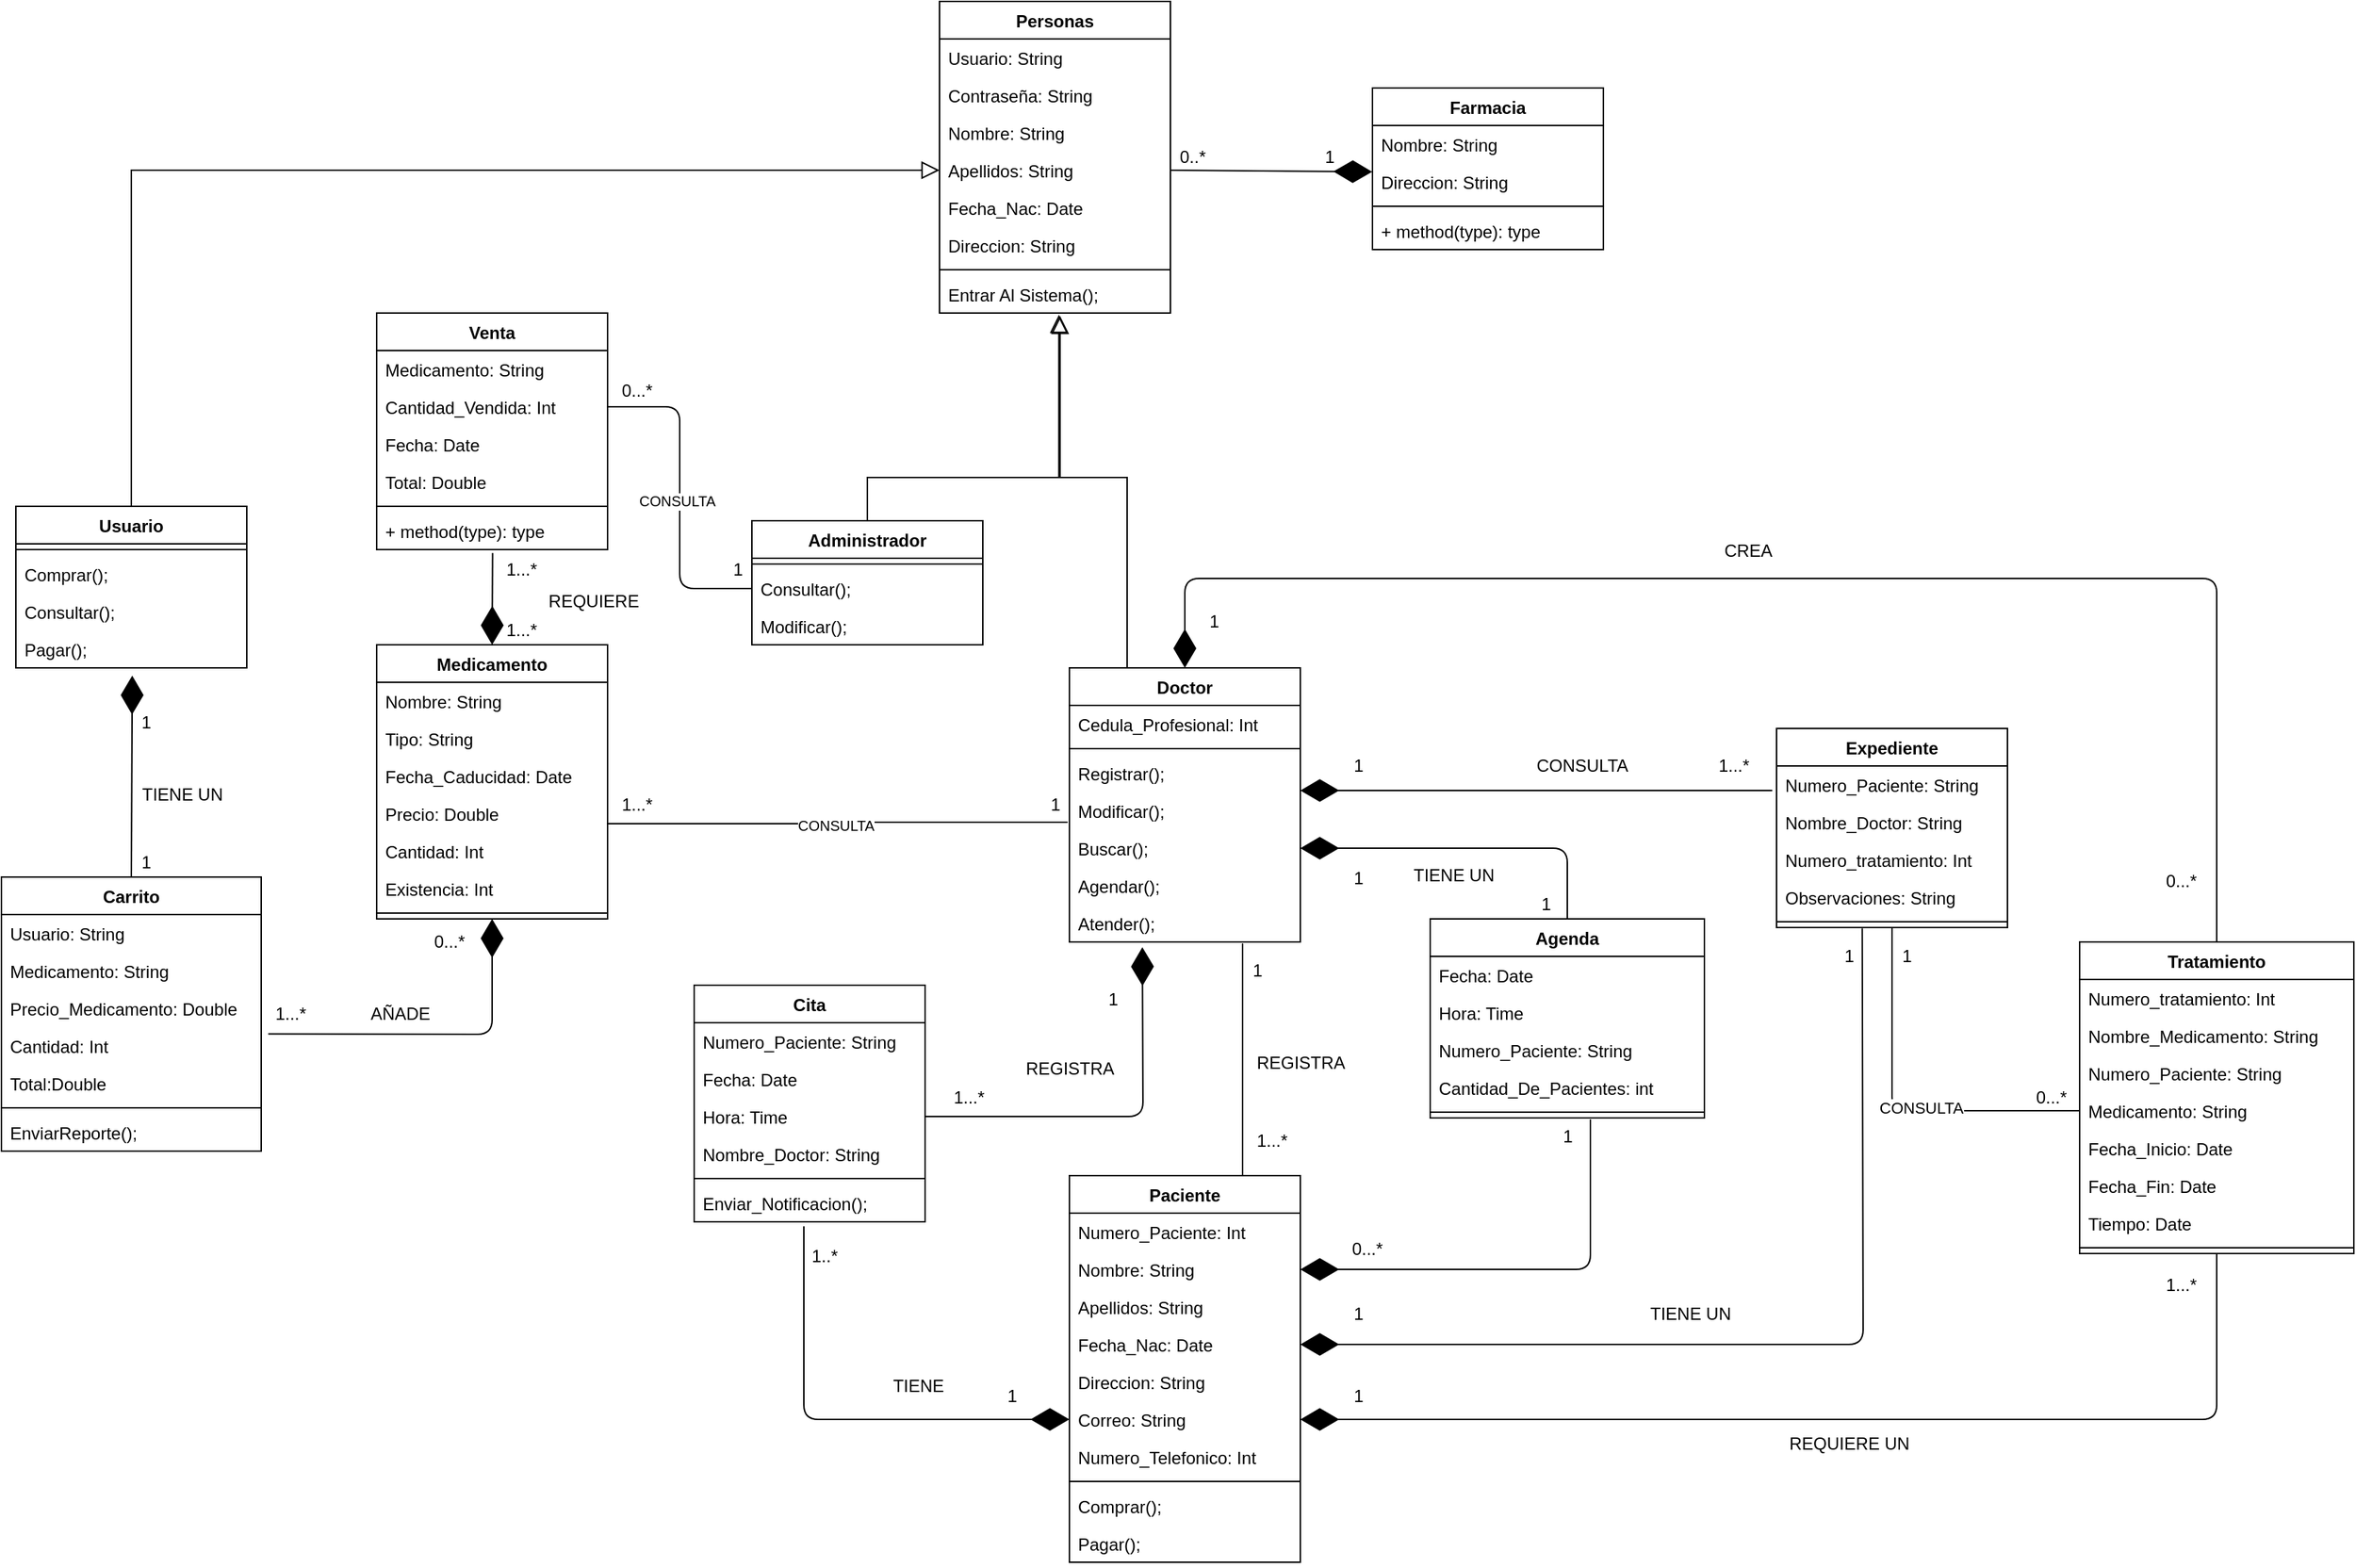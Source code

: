 <mxfile version="13.2.1" type="device"><diagram id="qNTlwPiRtEban9C1PavP" name="Page-1"><mxGraphModel dx="1891" dy="630" grid="1" gridSize="10" guides="1" tooltips="1" connect="1" arrows="1" fold="1" page="1" pageScale="1" pageWidth="1169" pageHeight="827" math="0" shadow="0"><root><mxCell id="0"/><mxCell id="1" parent="0"/><mxCell id="iNtiDS5fWx9LVrbFF_ZJ-12" value="" style="endArrow=block;endSize=10;endFill=0;shadow=0;strokeWidth=1;rounded=0;edgeStyle=elbowEdgeStyle;elbow=vertical;entryX=0.517;entryY=1.047;entryDx=0;entryDy=0;entryPerimeter=0;exitX=0.5;exitY=0;exitDx=0;exitDy=0;" edge="1" parent="1" source="iNtiDS5fWx9LVrbFF_ZJ-22" target="iNtiDS5fWx9LVrbFF_ZJ-4"><mxGeometry width="160" relative="1" as="geometry"><mxPoint x="130" y="410" as="sourcePoint"/><mxPoint x="260" y="308" as="targetPoint"/><Array as="points"><mxPoint x="200" y="360"/></Array></mxGeometry></mxCell><mxCell id="iNtiDS5fWx9LVrbFF_ZJ-1" value="Personas" style="swimlane;fontStyle=1;align=center;verticalAlign=top;childLayout=stackLayout;horizontal=1;startSize=26;horizontalStack=0;resizeParent=1;resizeParentMax=0;resizeLast=0;collapsible=1;marginBottom=0;" vertex="1" parent="1"><mxGeometry x="180" y="30" width="160" height="216" as="geometry"/></mxCell><mxCell id="iNtiDS5fWx9LVrbFF_ZJ-9" value="Usuario: String" style="text;strokeColor=none;fillColor=none;align=left;verticalAlign=top;spacingLeft=4;spacingRight=4;overflow=hidden;rotatable=0;points=[[0,0.5],[1,0.5]];portConstraint=eastwest;" vertex="1" parent="iNtiDS5fWx9LVrbFF_ZJ-1"><mxGeometry y="26" width="160" height="26" as="geometry"/></mxCell><mxCell id="iNtiDS5fWx9LVrbFF_ZJ-10" value="Contraseña: String" style="text;strokeColor=none;fillColor=none;align=left;verticalAlign=top;spacingLeft=4;spacingRight=4;overflow=hidden;rotatable=0;points=[[0,0.5],[1,0.5]];portConstraint=eastwest;" vertex="1" parent="iNtiDS5fWx9LVrbFF_ZJ-1"><mxGeometry y="52" width="160" height="26" as="geometry"/></mxCell><mxCell id="iNtiDS5fWx9LVrbFF_ZJ-2" value="Nombre: String&#10;" style="text;strokeColor=none;fillColor=none;align=left;verticalAlign=top;spacingLeft=4;spacingRight=4;overflow=hidden;rotatable=0;points=[[0,0.5],[1,0.5]];portConstraint=eastwest;" vertex="1" parent="iNtiDS5fWx9LVrbFF_ZJ-1"><mxGeometry y="78" width="160" height="26" as="geometry"/></mxCell><mxCell id="iNtiDS5fWx9LVrbFF_ZJ-6" value="Apellidos: String" style="text;strokeColor=none;fillColor=none;align=left;verticalAlign=top;spacingLeft=4;spacingRight=4;overflow=hidden;rotatable=0;points=[[0,0.5],[1,0.5]];portConstraint=eastwest;" vertex="1" parent="iNtiDS5fWx9LVrbFF_ZJ-1"><mxGeometry y="104" width="160" height="26" as="geometry"/></mxCell><mxCell id="iNtiDS5fWx9LVrbFF_ZJ-8" value="Fecha_Nac: Date" style="text;strokeColor=none;fillColor=none;align=left;verticalAlign=top;spacingLeft=4;spacingRight=4;overflow=hidden;rotatable=0;points=[[0,0.5],[1,0.5]];portConstraint=eastwest;" vertex="1" parent="iNtiDS5fWx9LVrbFF_ZJ-1"><mxGeometry y="130" width="160" height="26" as="geometry"/></mxCell><mxCell id="iNtiDS5fWx9LVrbFF_ZJ-82" value="Direccion: String" style="text;strokeColor=none;fillColor=none;align=left;verticalAlign=top;spacingLeft=4;spacingRight=4;overflow=hidden;rotatable=0;points=[[0,0.5],[1,0.5]];portConstraint=eastwest;" vertex="1" parent="iNtiDS5fWx9LVrbFF_ZJ-1"><mxGeometry y="156" width="160" height="26" as="geometry"/></mxCell><mxCell id="iNtiDS5fWx9LVrbFF_ZJ-3" value="" style="line;strokeWidth=1;fillColor=none;align=left;verticalAlign=middle;spacingTop=-1;spacingLeft=3;spacingRight=3;rotatable=0;labelPosition=right;points=[];portConstraint=eastwest;" vertex="1" parent="iNtiDS5fWx9LVrbFF_ZJ-1"><mxGeometry y="182" width="160" height="8" as="geometry"/></mxCell><mxCell id="iNtiDS5fWx9LVrbFF_ZJ-4" value="Entrar Al Sistema();" style="text;strokeColor=none;fillColor=none;align=left;verticalAlign=top;spacingLeft=4;spacingRight=4;overflow=hidden;rotatable=0;points=[[0,0.5],[1,0.5]];portConstraint=eastwest;" vertex="1" parent="iNtiDS5fWx9LVrbFF_ZJ-1"><mxGeometry y="190" width="160" height="26" as="geometry"/></mxCell><mxCell id="iNtiDS5fWx9LVrbFF_ZJ-31" value="" style="endArrow=block;endSize=10;endFill=0;shadow=0;strokeWidth=1;rounded=0;edgeStyle=elbowEdgeStyle;elbow=vertical;entryX=0.522;entryY=1.077;entryDx=0;entryDy=0;entryPerimeter=0;exitX=0.25;exitY=0;exitDx=0;exitDy=0;" edge="1" parent="1" source="iNtiDS5fWx9LVrbFF_ZJ-13" target="iNtiDS5fWx9LVrbFF_ZJ-4"><mxGeometry width="160" relative="1" as="geometry"><mxPoint x="350" y="450" as="sourcePoint"/><mxPoint x="281.44" y="322.004" as="targetPoint"/><Array as="points"><mxPoint x="310" y="360"/><mxPoint x="220" y="380"/></Array></mxGeometry></mxCell><mxCell id="iNtiDS5fWx9LVrbFF_ZJ-22" value="Administrador" style="swimlane;fontStyle=1;align=center;verticalAlign=top;childLayout=stackLayout;horizontal=1;startSize=26;horizontalStack=0;resizeParent=1;resizeParentMax=0;resizeLast=0;collapsible=1;marginBottom=0;" vertex="1" parent="1"><mxGeometry x="50" y="390" width="160" height="86" as="geometry"/></mxCell><mxCell id="iNtiDS5fWx9LVrbFF_ZJ-24" value="" style="line;strokeWidth=1;fillColor=none;align=left;verticalAlign=middle;spacingTop=-1;spacingLeft=3;spacingRight=3;rotatable=0;labelPosition=right;points=[];portConstraint=eastwest;" vertex="1" parent="iNtiDS5fWx9LVrbFF_ZJ-22"><mxGeometry y="26" width="160" height="8" as="geometry"/></mxCell><mxCell id="iNtiDS5fWx9LVrbFF_ZJ-25" value="Consultar();" style="text;strokeColor=none;fillColor=none;align=left;verticalAlign=top;spacingLeft=4;spacingRight=4;overflow=hidden;rotatable=0;points=[[0,0.5],[1,0.5]];portConstraint=eastwest;" vertex="1" parent="iNtiDS5fWx9LVrbFF_ZJ-22"><mxGeometry y="34" width="160" height="26" as="geometry"/></mxCell><mxCell id="iNtiDS5fWx9LVrbFF_ZJ-26" value="Modificar();" style="text;strokeColor=none;fillColor=none;align=left;verticalAlign=top;spacingLeft=4;spacingRight=4;overflow=hidden;rotatable=0;points=[[0,0.5],[1,0.5]];portConstraint=eastwest;" vertex="1" parent="iNtiDS5fWx9LVrbFF_ZJ-22"><mxGeometry y="60" width="160" height="26" as="geometry"/></mxCell><mxCell id="iNtiDS5fWx9LVrbFF_ZJ-61" value="Farmacia" style="swimlane;fontStyle=1;align=center;verticalAlign=top;childLayout=stackLayout;horizontal=1;startSize=26;horizontalStack=0;resizeParent=1;resizeParentMax=0;resizeLast=0;collapsible=1;marginBottom=0;" vertex="1" parent="1"><mxGeometry x="480" y="90" width="160" height="112" as="geometry"/></mxCell><mxCell id="iNtiDS5fWx9LVrbFF_ZJ-62" value="Nombre: String" style="text;strokeColor=none;fillColor=none;align=left;verticalAlign=top;spacingLeft=4;spacingRight=4;overflow=hidden;rotatable=0;points=[[0,0.5],[1,0.5]];portConstraint=eastwest;" vertex="1" parent="iNtiDS5fWx9LVrbFF_ZJ-61"><mxGeometry y="26" width="160" height="26" as="geometry"/></mxCell><mxCell id="iNtiDS5fWx9LVrbFF_ZJ-92" value="Direccion: String" style="text;strokeColor=none;fillColor=none;align=left;verticalAlign=top;spacingLeft=4;spacingRight=4;overflow=hidden;rotatable=0;points=[[0,0.5],[1,0.5]];portConstraint=eastwest;" vertex="1" parent="iNtiDS5fWx9LVrbFF_ZJ-61"><mxGeometry y="52" width="160" height="26" as="geometry"/></mxCell><mxCell id="iNtiDS5fWx9LVrbFF_ZJ-63" value="" style="line;strokeWidth=1;fillColor=none;align=left;verticalAlign=middle;spacingTop=-1;spacingLeft=3;spacingRight=3;rotatable=0;labelPosition=right;points=[];portConstraint=eastwest;" vertex="1" parent="iNtiDS5fWx9LVrbFF_ZJ-61"><mxGeometry y="78" width="160" height="8" as="geometry"/></mxCell><mxCell id="iNtiDS5fWx9LVrbFF_ZJ-64" value="+ method(type): type" style="text;strokeColor=none;fillColor=none;align=left;verticalAlign=top;spacingLeft=4;spacingRight=4;overflow=hidden;rotatable=0;points=[[0,0.5],[1,0.5]];portConstraint=eastwest;" vertex="1" parent="iNtiDS5fWx9LVrbFF_ZJ-61"><mxGeometry y="86" width="160" height="26" as="geometry"/></mxCell><mxCell id="iNtiDS5fWx9LVrbFF_ZJ-13" value="Doctor" style="swimlane;fontStyle=1;align=center;verticalAlign=top;childLayout=stackLayout;horizontal=1;startSize=26;horizontalStack=0;resizeParent=1;resizeParentMax=0;resizeLast=0;collapsible=1;marginBottom=0;" vertex="1" parent="1"><mxGeometry x="270" y="492" width="160" height="190" as="geometry"/></mxCell><mxCell id="iNtiDS5fWx9LVrbFF_ZJ-14" value="Cedula_Profesional: Int" style="text;strokeColor=none;fillColor=none;align=left;verticalAlign=top;spacingLeft=4;spacingRight=4;overflow=hidden;rotatable=0;points=[[0,0.5],[1,0.5]];portConstraint=eastwest;" vertex="1" parent="iNtiDS5fWx9LVrbFF_ZJ-13"><mxGeometry y="26" width="160" height="26" as="geometry"/></mxCell><mxCell id="iNtiDS5fWx9LVrbFF_ZJ-15" value="" style="line;strokeWidth=1;fillColor=none;align=left;verticalAlign=middle;spacingTop=-1;spacingLeft=3;spacingRight=3;rotatable=0;labelPosition=right;points=[];portConstraint=eastwest;" vertex="1" parent="iNtiDS5fWx9LVrbFF_ZJ-13"><mxGeometry y="52" width="160" height="8" as="geometry"/></mxCell><mxCell id="iNtiDS5fWx9LVrbFF_ZJ-16" value="Registrar();" style="text;strokeColor=none;fillColor=none;align=left;verticalAlign=top;spacingLeft=4;spacingRight=4;overflow=hidden;rotatable=0;points=[[0,0.5],[1,0.5]];portConstraint=eastwest;" vertex="1" parent="iNtiDS5fWx9LVrbFF_ZJ-13"><mxGeometry y="60" width="160" height="26" as="geometry"/></mxCell><mxCell id="iNtiDS5fWx9LVrbFF_ZJ-21" value="Modificar();" style="text;strokeColor=none;fillColor=none;align=left;verticalAlign=top;spacingLeft=4;spacingRight=4;overflow=hidden;rotatable=0;points=[[0,0.5],[1,0.5]];portConstraint=eastwest;" vertex="1" parent="iNtiDS5fWx9LVrbFF_ZJ-13"><mxGeometry y="86" width="160" height="26" as="geometry"/></mxCell><mxCell id="iNtiDS5fWx9LVrbFF_ZJ-18" value="Buscar();" style="text;strokeColor=none;fillColor=none;align=left;verticalAlign=top;spacingLeft=4;spacingRight=4;overflow=hidden;rotatable=0;points=[[0,0.5],[1,0.5]];portConstraint=eastwest;" vertex="1" parent="iNtiDS5fWx9LVrbFF_ZJ-13"><mxGeometry y="112" width="160" height="26" as="geometry"/></mxCell><mxCell id="iNtiDS5fWx9LVrbFF_ZJ-19" value="Agendar();" style="text;strokeColor=none;fillColor=none;align=left;verticalAlign=top;spacingLeft=4;spacingRight=4;overflow=hidden;rotatable=0;points=[[0,0.5],[1,0.5]];portConstraint=eastwest;" vertex="1" parent="iNtiDS5fWx9LVrbFF_ZJ-13"><mxGeometry y="138" width="160" height="26" as="geometry"/></mxCell><mxCell id="iNtiDS5fWx9LVrbFF_ZJ-169" value="Atender();" style="text;strokeColor=none;fillColor=none;align=left;verticalAlign=top;spacingLeft=4;spacingRight=4;overflow=hidden;rotatable=0;points=[[0,0.5],[1,0.5]];portConstraint=eastwest;" vertex="1" parent="iNtiDS5fWx9LVrbFF_ZJ-13"><mxGeometry y="164" width="160" height="26" as="geometry"/></mxCell><mxCell id="iNtiDS5fWx9LVrbFF_ZJ-45" value="Usuario" style="swimlane;fontStyle=1;align=center;verticalAlign=top;childLayout=stackLayout;horizontal=1;startSize=26;horizontalStack=0;resizeParent=1;resizeParentMax=0;resizeLast=0;collapsible=1;marginBottom=0;" vertex="1" parent="1"><mxGeometry x="-460" y="380" width="160" height="112" as="geometry"/></mxCell><mxCell id="iNtiDS5fWx9LVrbFF_ZJ-47" value="" style="line;strokeWidth=1;fillColor=none;align=left;verticalAlign=middle;spacingTop=-1;spacingLeft=3;spacingRight=3;rotatable=0;labelPosition=right;points=[];portConstraint=eastwest;" vertex="1" parent="iNtiDS5fWx9LVrbFF_ZJ-45"><mxGeometry y="26" width="160" height="8" as="geometry"/></mxCell><mxCell id="iNtiDS5fWx9LVrbFF_ZJ-37" value="Comprar();" style="text;strokeColor=none;fillColor=none;align=left;verticalAlign=top;spacingLeft=4;spacingRight=4;overflow=hidden;rotatable=0;points=[[0,0.5],[1,0.5]];portConstraint=eastwest;" vertex="1" parent="iNtiDS5fWx9LVrbFF_ZJ-45"><mxGeometry y="34" width="160" height="26" as="geometry"/></mxCell><mxCell id="iNtiDS5fWx9LVrbFF_ZJ-36" value="Consultar();" style="text;strokeColor=none;fillColor=none;align=left;verticalAlign=top;spacingLeft=4;spacingRight=4;overflow=hidden;rotatable=0;points=[[0,0.5],[1,0.5]];portConstraint=eastwest;" vertex="1" parent="iNtiDS5fWx9LVrbFF_ZJ-45"><mxGeometry y="60" width="160" height="26" as="geometry"/></mxCell><mxCell id="iNtiDS5fWx9LVrbFF_ZJ-38" value="Pagar();" style="text;strokeColor=none;fillColor=none;align=left;verticalAlign=top;spacingLeft=4;spacingRight=4;overflow=hidden;rotatable=0;points=[[0,0.5],[1,0.5]];portConstraint=eastwest;" vertex="1" parent="iNtiDS5fWx9LVrbFF_ZJ-45"><mxGeometry y="86" width="160" height="26" as="geometry"/></mxCell><mxCell id="iNtiDS5fWx9LVrbFF_ZJ-147" value="" style="endArrow=block;endSize=10;endFill=0;shadow=0;strokeWidth=1;rounded=0;edgeStyle=elbowEdgeStyle;elbow=vertical;exitX=0.5;exitY=0;exitDx=0;exitDy=0;entryX=0;entryY=0.5;entryDx=0;entryDy=0;" edge="1" parent="1" source="iNtiDS5fWx9LVrbFF_ZJ-45" target="iNtiDS5fWx9LVrbFF_ZJ-6"><mxGeometry width="160" relative="1" as="geometry"><mxPoint x="-230" y="222.78" as="sourcePoint"/><mxPoint x="150" y="160" as="targetPoint"/><Array as="points"><mxPoint x="-10" y="147"/></Array></mxGeometry></mxCell><mxCell id="iNtiDS5fWx9LVrbFF_ZJ-134" value="Venta" style="swimlane;fontStyle=1;align=center;verticalAlign=top;childLayout=stackLayout;horizontal=1;startSize=26;horizontalStack=0;resizeParent=1;resizeParentMax=0;resizeLast=0;collapsible=1;marginBottom=0;" vertex="1" parent="1"><mxGeometry x="-210" y="246" width="160" height="164" as="geometry"/></mxCell><mxCell id="iNtiDS5fWx9LVrbFF_ZJ-135" value="Medicamento: String" style="text;strokeColor=none;fillColor=none;align=left;verticalAlign=top;spacingLeft=4;spacingRight=4;overflow=hidden;rotatable=0;points=[[0,0.5],[1,0.5]];portConstraint=eastwest;" vertex="1" parent="iNtiDS5fWx9LVrbFF_ZJ-134"><mxGeometry y="26" width="160" height="26" as="geometry"/></mxCell><mxCell id="iNtiDS5fWx9LVrbFF_ZJ-140" value="Cantidad_Vendida: Int" style="text;strokeColor=none;fillColor=none;align=left;verticalAlign=top;spacingLeft=4;spacingRight=4;overflow=hidden;rotatable=0;points=[[0,0.5],[1,0.5]];portConstraint=eastwest;" vertex="1" parent="iNtiDS5fWx9LVrbFF_ZJ-134"><mxGeometry y="52" width="160" height="26" as="geometry"/></mxCell><mxCell id="iNtiDS5fWx9LVrbFF_ZJ-141" value="Fecha: Date" style="text;strokeColor=none;fillColor=none;align=left;verticalAlign=top;spacingLeft=4;spacingRight=4;overflow=hidden;rotatable=0;points=[[0,0.5],[1,0.5]];portConstraint=eastwest;" vertex="1" parent="iNtiDS5fWx9LVrbFF_ZJ-134"><mxGeometry y="78" width="160" height="26" as="geometry"/></mxCell><mxCell id="iNtiDS5fWx9LVrbFF_ZJ-142" value="Total: Double" style="text;strokeColor=none;fillColor=none;align=left;verticalAlign=top;spacingLeft=4;spacingRight=4;overflow=hidden;rotatable=0;points=[[0,0.5],[1,0.5]];portConstraint=eastwest;" vertex="1" parent="iNtiDS5fWx9LVrbFF_ZJ-134"><mxGeometry y="104" width="160" height="26" as="geometry"/></mxCell><mxCell id="iNtiDS5fWx9LVrbFF_ZJ-136" value="" style="line;strokeWidth=1;fillColor=none;align=left;verticalAlign=middle;spacingTop=-1;spacingLeft=3;spacingRight=3;rotatable=0;labelPosition=right;points=[];portConstraint=eastwest;" vertex="1" parent="iNtiDS5fWx9LVrbFF_ZJ-134"><mxGeometry y="130" width="160" height="8" as="geometry"/></mxCell><mxCell id="iNtiDS5fWx9LVrbFF_ZJ-137" value="+ method(type): type" style="text;strokeColor=none;fillColor=none;align=left;verticalAlign=top;spacingLeft=4;spacingRight=4;overflow=hidden;rotatable=0;points=[[0,0.5],[1,0.5]];portConstraint=eastwest;" vertex="1" parent="iNtiDS5fWx9LVrbFF_ZJ-134"><mxGeometry y="138" width="160" height="26" as="geometry"/></mxCell><mxCell id="iNtiDS5fWx9LVrbFF_ZJ-65" value="Paciente" style="swimlane;fontStyle=1;align=center;verticalAlign=top;childLayout=stackLayout;horizontal=1;startSize=26;horizontalStack=0;resizeParent=1;resizeParentMax=0;resizeLast=0;collapsible=1;marginBottom=0;" vertex="1" parent="1"><mxGeometry x="270" y="844" width="160" height="268" as="geometry"/></mxCell><mxCell id="iNtiDS5fWx9LVrbFF_ZJ-85" value="Numero_Paciente: Int" style="text;strokeColor=none;fillColor=none;align=left;verticalAlign=top;spacingLeft=4;spacingRight=4;overflow=hidden;rotatable=0;points=[[0,0.5],[1,0.5]];portConstraint=eastwest;" vertex="1" parent="iNtiDS5fWx9LVrbFF_ZJ-65"><mxGeometry y="26" width="160" height="26" as="geometry"/></mxCell><mxCell id="iNtiDS5fWx9LVrbFF_ZJ-79" value="Nombre: String&#10;" style="text;strokeColor=none;fillColor=none;align=left;verticalAlign=top;spacingLeft=4;spacingRight=4;overflow=hidden;rotatable=0;points=[[0,0.5],[1,0.5]];portConstraint=eastwest;" vertex="1" parent="iNtiDS5fWx9LVrbFF_ZJ-65"><mxGeometry y="52" width="160" height="26" as="geometry"/></mxCell><mxCell id="iNtiDS5fWx9LVrbFF_ZJ-80" value="Apellidos: String" style="text;strokeColor=none;fillColor=none;align=left;verticalAlign=top;spacingLeft=4;spacingRight=4;overflow=hidden;rotatable=0;points=[[0,0.5],[1,0.5]];portConstraint=eastwest;" vertex="1" parent="iNtiDS5fWx9LVrbFF_ZJ-65"><mxGeometry y="78" width="160" height="26" as="geometry"/></mxCell><mxCell id="iNtiDS5fWx9LVrbFF_ZJ-81" value="Fecha_Nac: Date" style="text;strokeColor=none;fillColor=none;align=left;verticalAlign=top;spacingLeft=4;spacingRight=4;overflow=hidden;rotatable=0;points=[[0,0.5],[1,0.5]];portConstraint=eastwest;" vertex="1" parent="iNtiDS5fWx9LVrbFF_ZJ-65"><mxGeometry y="104" width="160" height="26" as="geometry"/></mxCell><mxCell id="iNtiDS5fWx9LVrbFF_ZJ-84" value="Direccion: String" style="text;strokeColor=none;fillColor=none;align=left;verticalAlign=top;spacingLeft=4;spacingRight=4;overflow=hidden;rotatable=0;points=[[0,0.5],[1,0.5]];portConstraint=eastwest;" vertex="1" parent="iNtiDS5fWx9LVrbFF_ZJ-65"><mxGeometry y="130" width="160" height="26" as="geometry"/></mxCell><mxCell id="iNtiDS5fWx9LVrbFF_ZJ-118" value="Correo: String" style="text;strokeColor=none;fillColor=none;align=left;verticalAlign=top;spacingLeft=4;spacingRight=4;overflow=hidden;rotatable=0;points=[[0,0.5],[1,0.5]];portConstraint=eastwest;" vertex="1" parent="iNtiDS5fWx9LVrbFF_ZJ-65"><mxGeometry y="156" width="160" height="26" as="geometry"/></mxCell><mxCell id="iNtiDS5fWx9LVrbFF_ZJ-119" value="Numero_Telefonico: Int" style="text;strokeColor=none;fillColor=none;align=left;verticalAlign=top;spacingLeft=4;spacingRight=4;overflow=hidden;rotatable=0;points=[[0,0.5],[1,0.5]];portConstraint=eastwest;" vertex="1" parent="iNtiDS5fWx9LVrbFF_ZJ-65"><mxGeometry y="182" width="160" height="26" as="geometry"/></mxCell><mxCell id="iNtiDS5fWx9LVrbFF_ZJ-67" value="" style="line;strokeWidth=1;fillColor=none;align=left;verticalAlign=middle;spacingTop=-1;spacingLeft=3;spacingRight=3;rotatable=0;labelPosition=right;points=[];portConstraint=eastwest;" vertex="1" parent="iNtiDS5fWx9LVrbFF_ZJ-65"><mxGeometry y="208" width="160" height="8" as="geometry"/></mxCell><mxCell id="iNtiDS5fWx9LVrbFF_ZJ-68" value="Comprar();" style="text;strokeColor=none;fillColor=none;align=left;verticalAlign=top;spacingLeft=4;spacingRight=4;overflow=hidden;rotatable=0;points=[[0,0.5],[1,0.5]];portConstraint=eastwest;" vertex="1" parent="iNtiDS5fWx9LVrbFF_ZJ-65"><mxGeometry y="216" width="160" height="26" as="geometry"/></mxCell><mxCell id="iNtiDS5fWx9LVrbFF_ZJ-86" value="Pagar();" style="text;strokeColor=none;fillColor=none;align=left;verticalAlign=top;spacingLeft=4;spacingRight=4;overflow=hidden;rotatable=0;points=[[0,0.5],[1,0.5]];portConstraint=eastwest;" vertex="1" parent="iNtiDS5fWx9LVrbFF_ZJ-65"><mxGeometry y="242" width="160" height="26" as="geometry"/></mxCell><mxCell id="iNtiDS5fWx9LVrbFF_ZJ-57" value="Medicamento" style="swimlane;fontStyle=1;align=center;verticalAlign=top;childLayout=stackLayout;horizontal=1;startSize=26;horizontalStack=0;resizeParent=1;resizeParentMax=0;resizeLast=0;collapsible=1;marginBottom=0;" vertex="1" parent="1"><mxGeometry x="-210" y="476" width="160" height="190" as="geometry"/></mxCell><mxCell id="iNtiDS5fWx9LVrbFF_ZJ-58" value="Nombre: String" style="text;strokeColor=none;fillColor=none;align=left;verticalAlign=top;spacingLeft=4;spacingRight=4;overflow=hidden;rotatable=0;points=[[0,0.5],[1,0.5]];portConstraint=eastwest;" vertex="1" parent="iNtiDS5fWx9LVrbFF_ZJ-57"><mxGeometry y="26" width="160" height="26" as="geometry"/></mxCell><mxCell id="iNtiDS5fWx9LVrbFF_ZJ-102" value="Tipo: String" style="text;strokeColor=none;fillColor=none;align=left;verticalAlign=top;spacingLeft=4;spacingRight=4;overflow=hidden;rotatable=0;points=[[0,0.5],[1,0.5]];portConstraint=eastwest;" vertex="1" parent="iNtiDS5fWx9LVrbFF_ZJ-57"><mxGeometry y="52" width="160" height="26" as="geometry"/></mxCell><mxCell id="iNtiDS5fWx9LVrbFF_ZJ-103" value="Fecha_Caducidad: Date" style="text;strokeColor=none;fillColor=none;align=left;verticalAlign=top;spacingLeft=4;spacingRight=4;overflow=hidden;rotatable=0;points=[[0,0.5],[1,0.5]];portConstraint=eastwest;" vertex="1" parent="iNtiDS5fWx9LVrbFF_ZJ-57"><mxGeometry y="78" width="160" height="26" as="geometry"/></mxCell><mxCell id="iNtiDS5fWx9LVrbFF_ZJ-104" value="Precio: Double" style="text;strokeColor=none;fillColor=none;align=left;verticalAlign=top;spacingLeft=4;spacingRight=4;overflow=hidden;rotatable=0;points=[[0,0.5],[1,0.5]];portConstraint=eastwest;" vertex="1" parent="iNtiDS5fWx9LVrbFF_ZJ-57"><mxGeometry y="104" width="160" height="26" as="geometry"/></mxCell><mxCell id="iNtiDS5fWx9LVrbFF_ZJ-105" value="Cantidad: Int" style="text;strokeColor=none;fillColor=none;align=left;verticalAlign=top;spacingLeft=4;spacingRight=4;overflow=hidden;rotatable=0;points=[[0,0.5],[1,0.5]];portConstraint=eastwest;" vertex="1" parent="iNtiDS5fWx9LVrbFF_ZJ-57"><mxGeometry y="130" width="160" height="26" as="geometry"/></mxCell><mxCell id="iNtiDS5fWx9LVrbFF_ZJ-172" value="Existencia: Int" style="text;strokeColor=none;fillColor=none;align=left;verticalAlign=top;spacingLeft=4;spacingRight=4;overflow=hidden;rotatable=0;points=[[0,0.5],[1,0.5]];portConstraint=eastwest;" vertex="1" parent="iNtiDS5fWx9LVrbFF_ZJ-57"><mxGeometry y="156" width="160" height="26" as="geometry"/></mxCell><mxCell id="iNtiDS5fWx9LVrbFF_ZJ-59" value="" style="line;strokeWidth=1;fillColor=none;align=left;verticalAlign=middle;spacingTop=-1;spacingLeft=3;spacingRight=3;rotatable=0;labelPosition=right;points=[];portConstraint=eastwest;" vertex="1" parent="iNtiDS5fWx9LVrbFF_ZJ-57"><mxGeometry y="182" width="160" height="8" as="geometry"/></mxCell><mxCell id="iNtiDS5fWx9LVrbFF_ZJ-69" value="Cita" style="swimlane;fontStyle=1;align=center;verticalAlign=top;childLayout=stackLayout;horizontal=1;startSize=26;horizontalStack=0;resizeParent=1;resizeParentMax=0;resizeLast=0;collapsible=1;marginBottom=0;" vertex="1" parent="1"><mxGeometry x="10" y="712" width="160" height="164" as="geometry"/></mxCell><mxCell id="iNtiDS5fWx9LVrbFF_ZJ-70" value="Numero_Paciente: String" style="text;strokeColor=none;fillColor=none;align=left;verticalAlign=top;spacingLeft=4;spacingRight=4;overflow=hidden;rotatable=0;points=[[0,0.5],[1,0.5]];portConstraint=eastwest;" vertex="1" parent="iNtiDS5fWx9LVrbFF_ZJ-69"><mxGeometry y="26" width="160" height="26" as="geometry"/></mxCell><mxCell id="iNtiDS5fWx9LVrbFF_ZJ-95" value="Fecha: Date" style="text;strokeColor=none;fillColor=none;align=left;verticalAlign=top;spacingLeft=4;spacingRight=4;overflow=hidden;rotatable=0;points=[[0,0.5],[1,0.5]];portConstraint=eastwest;" vertex="1" parent="iNtiDS5fWx9LVrbFF_ZJ-69"><mxGeometry y="52" width="160" height="26" as="geometry"/></mxCell><mxCell id="iNtiDS5fWx9LVrbFF_ZJ-96" value="Hora: Time" style="text;strokeColor=none;fillColor=none;align=left;verticalAlign=top;spacingLeft=4;spacingRight=4;overflow=hidden;rotatable=0;points=[[0,0.5],[1,0.5]];portConstraint=eastwest;" vertex="1" parent="iNtiDS5fWx9LVrbFF_ZJ-69"><mxGeometry y="78" width="160" height="26" as="geometry"/></mxCell><mxCell id="iNtiDS5fWx9LVrbFF_ZJ-97" value="Nombre_Doctor: String" style="text;strokeColor=none;fillColor=none;align=left;verticalAlign=top;spacingLeft=4;spacingRight=4;overflow=hidden;rotatable=0;points=[[0,0.5],[1,0.5]];portConstraint=eastwest;" vertex="1" parent="iNtiDS5fWx9LVrbFF_ZJ-69"><mxGeometry y="104" width="160" height="26" as="geometry"/></mxCell><mxCell id="iNtiDS5fWx9LVrbFF_ZJ-71" value="" style="line;strokeWidth=1;fillColor=none;align=left;verticalAlign=middle;spacingTop=-1;spacingLeft=3;spacingRight=3;rotatable=0;labelPosition=right;points=[];portConstraint=eastwest;" vertex="1" parent="iNtiDS5fWx9LVrbFF_ZJ-69"><mxGeometry y="130" width="160" height="8" as="geometry"/></mxCell><mxCell id="iNtiDS5fWx9LVrbFF_ZJ-144" value="Enviar_Notificacion();" style="text;strokeColor=none;fillColor=none;align=left;verticalAlign=top;spacingLeft=4;spacingRight=4;overflow=hidden;rotatable=0;points=[[0,0.5],[1,0.5]];portConstraint=eastwest;" vertex="1" parent="iNtiDS5fWx9LVrbFF_ZJ-69"><mxGeometry y="138" width="160" height="26" as="geometry"/></mxCell><mxCell id="iNtiDS5fWx9LVrbFF_ZJ-194" value="" style="endArrow=diamondThin;endFill=1;endSize=24;html=1;entryX=-0.001;entryY=0.235;entryDx=0;entryDy=0;exitX=1;exitY=0.5;exitDx=0;exitDy=0;entryPerimeter=0;" edge="1" parent="1" source="iNtiDS5fWx9LVrbFF_ZJ-6" target="iNtiDS5fWx9LVrbFF_ZJ-92"><mxGeometry width="160" relative="1" as="geometry"><mxPoint x="340" y="155" as="sourcePoint"/><mxPoint x="480" y="160" as="targetPoint"/></mxGeometry></mxCell><mxCell id="iNtiDS5fWx9LVrbFF_ZJ-195" value="" style="endArrow=none;html=1;edgeStyle=orthogonalEdgeStyle;exitX=1;exitY=0.769;exitDx=0;exitDy=0;exitPerimeter=0;entryX=-0.008;entryY=0.809;entryDx=0;entryDy=0;entryPerimeter=0;" edge="1" parent="1" source="iNtiDS5fWx9LVrbFF_ZJ-104" target="iNtiDS5fWx9LVrbFF_ZJ-21"><mxGeometry relative="1" as="geometry"><mxPoint x="90" y="560" as="sourcePoint"/><mxPoint x="250" y="560" as="targetPoint"/></mxGeometry></mxCell><mxCell id="iNtiDS5fWx9LVrbFF_ZJ-196" value="CONSULTA" style="resizable=0;html=1;align=left;verticalAlign=bottom;labelBackgroundColor=#ffffff;fontSize=10;" connectable="0" vertex="1" parent="iNtiDS5fWx9LVrbFF_ZJ-195"><mxGeometry x="-1" relative="1" as="geometry"><mxPoint x="130" y="9.01" as="offset"/></mxGeometry></mxCell><mxCell id="iNtiDS5fWx9LVrbFF_ZJ-201" value="" style="endArrow=diamondThin;endFill=1;endSize=24;html=1;entryX=0.504;entryY=1.207;entryDx=0;entryDy=0;entryPerimeter=0;exitX=0.5;exitY=0;exitDx=0;exitDy=0;" edge="1" parent="1" source="iNtiDS5fWx9LVrbFF_ZJ-122" target="iNtiDS5fWx9LVrbFF_ZJ-38"><mxGeometry width="160" relative="1" as="geometry"><mxPoint x="-370" y="639" as="sourcePoint"/><mxPoint x="-170" y="600" as="targetPoint"/></mxGeometry></mxCell><mxCell id="iNtiDS5fWx9LVrbFF_ZJ-122" value="Carrito" style="swimlane;fontStyle=1;align=center;verticalAlign=top;childLayout=stackLayout;horizontal=1;startSize=26;horizontalStack=0;resizeParent=1;resizeParentMax=0;resizeLast=0;collapsible=1;marginBottom=0;" vertex="1" parent="1"><mxGeometry x="-470" y="637" width="180" height="190" as="geometry"/></mxCell><mxCell id="iNtiDS5fWx9LVrbFF_ZJ-126" value="Usuario: String" style="text;strokeColor=none;fillColor=none;align=left;verticalAlign=top;spacingLeft=4;spacingRight=4;overflow=hidden;rotatable=0;points=[[0,0.5],[1,0.5]];portConstraint=eastwest;" vertex="1" parent="iNtiDS5fWx9LVrbFF_ZJ-122"><mxGeometry y="26" width="180" height="26" as="geometry"/></mxCell><mxCell id="iNtiDS5fWx9LVrbFF_ZJ-123" value="Medicamento: String" style="text;strokeColor=none;fillColor=none;align=left;verticalAlign=top;spacingLeft=4;spacingRight=4;overflow=hidden;rotatable=0;points=[[0,0.5],[1,0.5]];portConstraint=eastwest;" vertex="1" parent="iNtiDS5fWx9LVrbFF_ZJ-122"><mxGeometry y="52" width="180" height="26" as="geometry"/></mxCell><mxCell id="iNtiDS5fWx9LVrbFF_ZJ-127" value="Precio_Medicamento: Double" style="text;strokeColor=none;fillColor=none;align=left;verticalAlign=top;spacingLeft=4;spacingRight=4;overflow=hidden;rotatable=0;points=[[0,0.5],[1,0.5]];portConstraint=eastwest;" vertex="1" parent="iNtiDS5fWx9LVrbFF_ZJ-122"><mxGeometry y="78" width="180" height="26" as="geometry"/></mxCell><mxCell id="iNtiDS5fWx9LVrbFF_ZJ-128" value="Cantidad: Int" style="text;strokeColor=none;fillColor=none;align=left;verticalAlign=top;spacingLeft=4;spacingRight=4;overflow=hidden;rotatable=0;points=[[0,0.5],[1,0.5]];portConstraint=eastwest;" vertex="1" parent="iNtiDS5fWx9LVrbFF_ZJ-122"><mxGeometry y="104" width="180" height="26" as="geometry"/></mxCell><mxCell id="iNtiDS5fWx9LVrbFF_ZJ-129" value="Total:Double" style="text;strokeColor=none;fillColor=none;align=left;verticalAlign=top;spacingLeft=4;spacingRight=4;overflow=hidden;rotatable=0;points=[[0,0.5],[1,0.5]];portConstraint=eastwest;" vertex="1" parent="iNtiDS5fWx9LVrbFF_ZJ-122"><mxGeometry y="130" width="180" height="26" as="geometry"/></mxCell><mxCell id="iNtiDS5fWx9LVrbFF_ZJ-124" value="" style="line;strokeWidth=1;fillColor=none;align=left;verticalAlign=middle;spacingTop=-1;spacingLeft=3;spacingRight=3;rotatable=0;labelPosition=right;points=[];portConstraint=eastwest;" vertex="1" parent="iNtiDS5fWx9LVrbFF_ZJ-122"><mxGeometry y="156" width="180" height="8" as="geometry"/></mxCell><mxCell id="iNtiDS5fWx9LVrbFF_ZJ-133" value="EnviarReporte();" style="text;strokeColor=none;fillColor=none;align=left;verticalAlign=top;spacingLeft=4;spacingRight=4;overflow=hidden;rotatable=0;points=[[0,0.5],[1,0.5]];portConstraint=eastwest;" vertex="1" parent="iNtiDS5fWx9LVrbFF_ZJ-122"><mxGeometry y="164" width="180" height="26" as="geometry"/></mxCell><mxCell id="iNtiDS5fWx9LVrbFF_ZJ-203" value="" style="endArrow=diamondThin;endFill=1;endSize=24;html=1;entryX=0.5;entryY=1;entryDx=0;entryDy=0;exitX=1.027;exitY=0.182;exitDx=0;exitDy=0;exitPerimeter=0;" edge="1" parent="1" source="iNtiDS5fWx9LVrbFF_ZJ-128" target="iNtiDS5fWx9LVrbFF_ZJ-57"><mxGeometry width="160" relative="1" as="geometry"><mxPoint x="-130.59" y="831.62" as="sourcePoint"/><mxPoint x="-129.68" y="692.156" as="targetPoint"/><Array as="points"><mxPoint x="-130" y="746"/></Array></mxGeometry></mxCell><mxCell id="iNtiDS5fWx9LVrbFF_ZJ-205" value="" style="endArrow=none;html=1;edgeStyle=orthogonalEdgeStyle;entryX=0;entryY=0.5;entryDx=0;entryDy=0;exitX=1;exitY=0.5;exitDx=0;exitDy=0;" edge="1" parent="1" source="iNtiDS5fWx9LVrbFF_ZJ-140" target="iNtiDS5fWx9LVrbFF_ZJ-25"><mxGeometry relative="1" as="geometry"><mxPoint x="-160" y="380" as="sourcePoint"/><mxPoint y="380" as="targetPoint"/></mxGeometry></mxCell><mxCell id="iNtiDS5fWx9LVrbFF_ZJ-206" value="CONSULTA" style="resizable=0;html=1;align=left;verticalAlign=bottom;labelBackgroundColor=#ffffff;fontSize=10;" connectable="0" vertex="1" parent="iNtiDS5fWx9LVrbFF_ZJ-205"><mxGeometry x="-1" relative="1" as="geometry"><mxPoint x="20" y="73" as="offset"/></mxGeometry></mxCell><mxCell id="iNtiDS5fWx9LVrbFF_ZJ-209" value="" style="endArrow=diamondThin;endFill=1;endSize=24;html=1;entryX=0.5;entryY=0;entryDx=0;entryDy=0;exitX=0.502;exitY=1.093;exitDx=0;exitDy=0;exitPerimeter=0;" edge="1" parent="1" source="iNtiDS5fWx9LVrbFF_ZJ-137" target="iNtiDS5fWx9LVrbFF_ZJ-57"><mxGeometry width="160" relative="1" as="geometry"><mxPoint x="-130" y="420" as="sourcePoint"/><mxPoint y="360" as="targetPoint"/></mxGeometry></mxCell><mxCell id="iNtiDS5fWx9LVrbFF_ZJ-226" value="" style="endArrow=none;html=1;edgeStyle=orthogonalEdgeStyle;exitX=0.5;exitY=1;exitDx=0;exitDy=0;entryX=0;entryY=0.5;entryDx=0;entryDy=0;" edge="1" parent="1" source="iNtiDS5fWx9LVrbFF_ZJ-52" target="iNtiDS5fWx9LVrbFF_ZJ-99"><mxGeometry relative="1" as="geometry"><mxPoint x="853.12" y="746.382" as="sourcePoint"/><mxPoint x="790" y="785" as="targetPoint"/><Array as="points"><mxPoint x="840" y="799"/></Array></mxGeometry></mxCell><mxCell id="iNtiDS5fWx9LVrbFF_ZJ-227" value="" style="resizable=0;html=1;align=left;verticalAlign=bottom;labelBackgroundColor=#ffffff;fontSize=10;" connectable="0" vertex="1" parent="iNtiDS5fWx9LVrbFF_ZJ-226"><mxGeometry x="-1" relative="1" as="geometry"/></mxCell><mxCell id="iNtiDS5fWx9LVrbFF_ZJ-228" value="" style="resizable=0;html=1;align=right;verticalAlign=bottom;labelBackgroundColor=#ffffff;fontSize=10;" connectable="0" vertex="1" parent="iNtiDS5fWx9LVrbFF_ZJ-226"><mxGeometry x="1" relative="1" as="geometry"/></mxCell><mxCell id="iNtiDS5fWx9LVrbFF_ZJ-229" value="CONSULTA" style="edgeLabel;html=1;align=center;verticalAlign=middle;resizable=0;points=[];" vertex="1" connectable="0" parent="iNtiDS5fWx9LVrbFF_ZJ-226"><mxGeometry x="0.107" y="2" relative="1" as="geometry"><mxPoint x="5" as="offset"/></mxGeometry></mxCell><mxCell id="iNtiDS5fWx9LVrbFF_ZJ-239" value="1" style="text;html=1;align=center;verticalAlign=middle;resizable=0;points=[];autosize=1;" vertex="1" parent="1"><mxGeometry x="440" y="128" width="20" height="20" as="geometry"/></mxCell><mxCell id="iNtiDS5fWx9LVrbFF_ZJ-240" value="" style="endArrow=diamondThin;endFill=1;endSize=24;html=1;entryX=1;entryY=0.5;entryDx=0;entryDy=0;exitX=0.5;exitY=1;exitDx=0;exitDy=0;" edge="1" parent="1" source="iNtiDS5fWx9LVrbFF_ZJ-88" target="iNtiDS5fWx9LVrbFF_ZJ-118"><mxGeometry width="160" relative="1" as="geometry"><mxPoint x="550" y="820" as="sourcePoint"/><mxPoint x="710" y="820" as="targetPoint"/><Array as="points"><mxPoint x="1065" y="1013"/><mxPoint x="885" y="1013"/></Array></mxGeometry></mxCell><mxCell id="iNtiDS5fWx9LVrbFF_ZJ-241" value="" style="endArrow=diamondThin;endFill=1;endSize=24;html=1;entryX=0;entryY=0.5;entryDx=0;entryDy=0;exitX=0.475;exitY=1.118;exitDx=0;exitDy=0;exitPerimeter=0;" edge="1" parent="1" source="iNtiDS5fWx9LVrbFF_ZJ-144" target="iNtiDS5fWx9LVrbFF_ZJ-118"><mxGeometry width="160" relative="1" as="geometry"><mxPoint x="280" y="720" as="sourcePoint"/><mxPoint x="440" y="720" as="targetPoint"/><Array as="points"><mxPoint x="86" y="1013"/></Array></mxGeometry></mxCell><mxCell id="iNtiDS5fWx9LVrbFF_ZJ-242" value="" style="endArrow=diamondThin;endFill=1;endSize=24;html=1;entryX=1;entryY=0.5;entryDx=0;entryDy=0;exitX=0.371;exitY=1.075;exitDx=0;exitDy=0;exitPerimeter=0;" edge="1" parent="1" source="iNtiDS5fWx9LVrbFF_ZJ-54" target="iNtiDS5fWx9LVrbFF_ZJ-81"><mxGeometry width="160" relative="1" as="geometry"><mxPoint x="820" y="680" as="sourcePoint"/><mxPoint x="620" y="890" as="targetPoint"/><Array as="points"><mxPoint x="820" y="961"/></Array></mxGeometry></mxCell><mxCell id="iNtiDS5fWx9LVrbFF_ZJ-243" value="1" style="text;html=1;align=center;verticalAlign=middle;resizable=0;points=[];autosize=1;" vertex="1" parent="1"><mxGeometry x="30" y="414" width="20" height="20" as="geometry"/></mxCell><mxCell id="iNtiDS5fWx9LVrbFF_ZJ-244" value="0...*" style="text;html=1;align=center;verticalAlign=middle;resizable=0;points=[];autosize=1;" vertex="1" parent="1"><mxGeometry x="-50" y="290" width="40" height="20" as="geometry"/></mxCell><mxCell id="iNtiDS5fWx9LVrbFF_ZJ-245" value="1...*" style="text;html=1;align=center;verticalAlign=middle;resizable=0;points=[];autosize=1;" vertex="1" parent="1"><mxGeometry x="-130" y="414" width="40" height="20" as="geometry"/></mxCell><mxCell id="iNtiDS5fWx9LVrbFF_ZJ-246" value="1...*" style="text;html=1;align=center;verticalAlign=middle;resizable=0;points=[];autosize=1;" vertex="1" parent="1"><mxGeometry x="-130" y="456" width="40" height="20" as="geometry"/></mxCell><mxCell id="iNtiDS5fWx9LVrbFF_ZJ-247" value="1" style="text;html=1;align=center;verticalAlign=middle;resizable=0;points=[];autosize=1;" vertex="1" parent="1"><mxGeometry x="250" y="577" width="20" height="20" as="geometry"/></mxCell><mxCell id="iNtiDS5fWx9LVrbFF_ZJ-248" value="1...*" style="text;html=1;align=center;verticalAlign=middle;resizable=0;points=[];autosize=1;" vertex="1" parent="1"><mxGeometry x="-50" y="577" width="40" height="20" as="geometry"/></mxCell><mxCell id="iNtiDS5fWx9LVrbFF_ZJ-249" value="1" style="text;html=1;align=center;verticalAlign=middle;resizable=0;points=[];autosize=1;" vertex="1" parent="1"><mxGeometry x="-380" y="617" width="20" height="20" as="geometry"/></mxCell><mxCell id="iNtiDS5fWx9LVrbFF_ZJ-250" value="1" style="text;html=1;align=center;verticalAlign=middle;resizable=0;points=[];autosize=1;" vertex="1" parent="1"><mxGeometry x="-380" y="520" width="20" height="20" as="geometry"/></mxCell><mxCell id="iNtiDS5fWx9LVrbFF_ZJ-251" value="1...*" style="text;html=1;align=center;verticalAlign=middle;resizable=0;points=[];autosize=1;" vertex="1" parent="1"><mxGeometry x="-290" y="722" width="40" height="20" as="geometry"/></mxCell><mxCell id="iNtiDS5fWx9LVrbFF_ZJ-252" value="0...*" style="text;html=1;align=center;verticalAlign=middle;resizable=0;points=[];autosize=1;" vertex="1" parent="1"><mxGeometry x="-180" y="672" width="40" height="20" as="geometry"/></mxCell><mxCell id="iNtiDS5fWx9LVrbFF_ZJ-253" value="0..*" style="text;html=1;align=center;verticalAlign=middle;resizable=0;points=[];autosize=1;" vertex="1" parent="1"><mxGeometry x="340" y="128" width="30" height="20" as="geometry"/></mxCell><mxCell id="iNtiDS5fWx9LVrbFF_ZJ-88" value="Tratamiento" style="swimlane;fontStyle=1;align=center;verticalAlign=top;childLayout=stackLayout;horizontal=1;startSize=26;horizontalStack=0;resizeParent=1;resizeParentMax=0;resizeLast=0;collapsible=1;marginBottom=0;" vertex="1" parent="1"><mxGeometry x="970" y="682" width="190" height="216" as="geometry"/></mxCell><mxCell id="iNtiDS5fWx9LVrbFF_ZJ-145" value="Numero_tratamiento: Int" style="text;strokeColor=none;fillColor=none;align=left;verticalAlign=top;spacingLeft=4;spacingRight=4;overflow=hidden;rotatable=0;points=[[0,0.5],[1,0.5]];portConstraint=eastwest;" vertex="1" parent="iNtiDS5fWx9LVrbFF_ZJ-88"><mxGeometry y="26" width="190" height="26" as="geometry"/></mxCell><mxCell id="iNtiDS5fWx9LVrbFF_ZJ-89" value="Nombre_Medicamento: String" style="text;strokeColor=none;fillColor=none;align=left;verticalAlign=top;spacingLeft=4;spacingRight=4;overflow=hidden;rotatable=0;points=[[0,0.5],[1,0.5]];portConstraint=eastwest;" vertex="1" parent="iNtiDS5fWx9LVrbFF_ZJ-88"><mxGeometry y="52" width="190" height="26" as="geometry"/></mxCell><mxCell id="iNtiDS5fWx9LVrbFF_ZJ-98" value="Numero_Paciente: String" style="text;strokeColor=none;fillColor=none;align=left;verticalAlign=top;spacingLeft=4;spacingRight=4;overflow=hidden;rotatable=0;points=[[0,0.5],[1,0.5]];portConstraint=eastwest;" vertex="1" parent="iNtiDS5fWx9LVrbFF_ZJ-88"><mxGeometry y="78" width="190" height="26" as="geometry"/></mxCell><mxCell id="iNtiDS5fWx9LVrbFF_ZJ-99" value="Medicamento: String" style="text;strokeColor=none;fillColor=none;align=left;verticalAlign=top;spacingLeft=4;spacingRight=4;overflow=hidden;rotatable=0;points=[[0,0.5],[1,0.5]];portConstraint=eastwest;" vertex="1" parent="iNtiDS5fWx9LVrbFF_ZJ-88"><mxGeometry y="104" width="190" height="26" as="geometry"/></mxCell><mxCell id="iNtiDS5fWx9LVrbFF_ZJ-91" value="Fecha_Inicio: Date" style="text;strokeColor=none;fillColor=none;align=left;verticalAlign=top;spacingLeft=4;spacingRight=4;overflow=hidden;rotatable=0;points=[[0,0.5],[1,0.5]];portConstraint=eastwest;" vertex="1" parent="iNtiDS5fWx9LVrbFF_ZJ-88"><mxGeometry y="130" width="190" height="26" as="geometry"/></mxCell><mxCell id="iNtiDS5fWx9LVrbFF_ZJ-101" value="Fecha_Fin: Date" style="text;strokeColor=none;fillColor=none;align=left;verticalAlign=top;spacingLeft=4;spacingRight=4;overflow=hidden;rotatable=0;points=[[0,0.5],[1,0.5]];portConstraint=eastwest;" vertex="1" parent="iNtiDS5fWx9LVrbFF_ZJ-88"><mxGeometry y="156" width="190" height="26" as="geometry"/></mxCell><mxCell id="iNtiDS5fWx9LVrbFF_ZJ-100" value="Tiempo: Date" style="text;strokeColor=none;fillColor=none;align=left;verticalAlign=top;spacingLeft=4;spacingRight=4;overflow=hidden;rotatable=0;points=[[0,0.5],[1,0.5]];portConstraint=eastwest;" vertex="1" parent="iNtiDS5fWx9LVrbFF_ZJ-88"><mxGeometry y="182" width="190" height="26" as="geometry"/></mxCell><mxCell id="iNtiDS5fWx9LVrbFF_ZJ-90" value="" style="line;strokeWidth=1;fillColor=none;align=left;verticalAlign=middle;spacingTop=-1;spacingLeft=3;spacingRight=3;rotatable=0;labelPosition=right;points=[];portConstraint=eastwest;" vertex="1" parent="iNtiDS5fWx9LVrbFF_ZJ-88"><mxGeometry y="208" width="190" height="8" as="geometry"/></mxCell><mxCell id="iNtiDS5fWx9LVrbFF_ZJ-52" value="Expediente" style="swimlane;fontStyle=1;align=center;verticalAlign=top;childLayout=stackLayout;horizontal=1;startSize=26;horizontalStack=0;resizeParent=1;resizeParentMax=0;resizeLast=0;collapsible=1;marginBottom=0;" vertex="1" parent="1"><mxGeometry x="760" y="534" width="160" height="138" as="geometry"/></mxCell><mxCell id="iNtiDS5fWx9LVrbFF_ZJ-53" value="Numero_Paciente: String" style="text;strokeColor=none;fillColor=none;align=left;verticalAlign=top;spacingLeft=4;spacingRight=4;overflow=hidden;rotatable=0;points=[[0,0.5],[1,0.5]];portConstraint=eastwest;" vertex="1" parent="iNtiDS5fWx9LVrbFF_ZJ-52"><mxGeometry y="26" width="160" height="26" as="geometry"/></mxCell><mxCell id="iNtiDS5fWx9LVrbFF_ZJ-93" value="Nombre_Doctor: String" style="text;strokeColor=none;fillColor=none;align=left;verticalAlign=top;spacingLeft=4;spacingRight=4;overflow=hidden;rotatable=0;points=[[0,0.5],[1,0.5]];portConstraint=eastwest;" vertex="1" parent="iNtiDS5fWx9LVrbFF_ZJ-52"><mxGeometry y="52" width="160" height="26" as="geometry"/></mxCell><mxCell id="iNtiDS5fWx9LVrbFF_ZJ-146" value="Numero_tratamiento: Int" style="text;strokeColor=none;fillColor=none;align=left;verticalAlign=top;spacingLeft=4;spacingRight=4;overflow=hidden;rotatable=0;points=[[0,0.5],[1,0.5]];portConstraint=eastwest;" vertex="1" parent="iNtiDS5fWx9LVrbFF_ZJ-52"><mxGeometry y="78" width="160" height="26" as="geometry"/></mxCell><mxCell id="iNtiDS5fWx9LVrbFF_ZJ-94" value="Observaciones: String" style="text;strokeColor=none;fillColor=none;align=left;verticalAlign=top;spacingLeft=4;spacingRight=4;overflow=hidden;rotatable=0;points=[[0,0.5],[1,0.5]];portConstraint=eastwest;" vertex="1" parent="iNtiDS5fWx9LVrbFF_ZJ-52"><mxGeometry y="104" width="160" height="26" as="geometry"/></mxCell><mxCell id="iNtiDS5fWx9LVrbFF_ZJ-54" value="" style="line;strokeWidth=1;fillColor=none;align=left;verticalAlign=middle;spacingTop=-1;spacingLeft=3;spacingRight=3;rotatable=0;labelPosition=right;points=[];portConstraint=eastwest;" vertex="1" parent="iNtiDS5fWx9LVrbFF_ZJ-52"><mxGeometry y="130" width="160" height="8" as="geometry"/></mxCell><mxCell id="iNtiDS5fWx9LVrbFF_ZJ-107" value="Agenda" style="swimlane;fontStyle=1;align=center;verticalAlign=top;childLayout=stackLayout;horizontal=1;startSize=26;horizontalStack=0;resizeParent=1;resizeParentMax=0;resizeLast=0;collapsible=1;marginBottom=0;" vertex="1" parent="1"><mxGeometry x="520" y="666" width="190" height="138" as="geometry"/></mxCell><mxCell id="iNtiDS5fWx9LVrbFF_ZJ-108" value="Fecha: Date" style="text;strokeColor=none;fillColor=none;align=left;verticalAlign=top;spacingLeft=4;spacingRight=4;overflow=hidden;rotatable=0;points=[[0,0.5],[1,0.5]];portConstraint=eastwest;" vertex="1" parent="iNtiDS5fWx9LVrbFF_ZJ-107"><mxGeometry y="26" width="190" height="26" as="geometry"/></mxCell><mxCell id="iNtiDS5fWx9LVrbFF_ZJ-112" value="Hora: Time" style="text;strokeColor=none;fillColor=none;align=left;verticalAlign=top;spacingLeft=4;spacingRight=4;overflow=hidden;rotatable=0;points=[[0,0.5],[1,0.5]];portConstraint=eastwest;" vertex="1" parent="iNtiDS5fWx9LVrbFF_ZJ-107"><mxGeometry y="52" width="190" height="26" as="geometry"/></mxCell><mxCell id="iNtiDS5fWx9LVrbFF_ZJ-113" value="Numero_Paciente: String" style="text;strokeColor=none;fillColor=none;align=left;verticalAlign=top;spacingLeft=4;spacingRight=4;overflow=hidden;rotatable=0;points=[[0,0.5],[1,0.5]];portConstraint=eastwest;" vertex="1" parent="iNtiDS5fWx9LVrbFF_ZJ-107"><mxGeometry y="78" width="190" height="26" as="geometry"/></mxCell><mxCell id="iNtiDS5fWx9LVrbFF_ZJ-273" value="Cantidad_De_Pacientes: int" style="text;strokeColor=none;fillColor=none;align=left;verticalAlign=top;spacingLeft=4;spacingRight=4;overflow=hidden;rotatable=0;points=[[0,0.5],[1,0.5]];portConstraint=eastwest;" vertex="1" parent="iNtiDS5fWx9LVrbFF_ZJ-107"><mxGeometry y="104" width="190" height="26" as="geometry"/></mxCell><mxCell id="iNtiDS5fWx9LVrbFF_ZJ-109" value="" style="line;strokeWidth=1;fillColor=none;align=left;verticalAlign=middle;spacingTop=-1;spacingLeft=3;spacingRight=3;rotatable=0;labelPosition=right;points=[];portConstraint=eastwest;" vertex="1" parent="iNtiDS5fWx9LVrbFF_ZJ-107"><mxGeometry y="130" width="190" height="8" as="geometry"/></mxCell><mxCell id="iNtiDS5fWx9LVrbFF_ZJ-260" value="" style="endArrow=diamondThin;endFill=1;endSize=24;html=1;entryX=1;entryY=0.5;entryDx=0;entryDy=0;exitX=0.5;exitY=0;exitDx=0;exitDy=0;" edge="1" parent="1" source="iNtiDS5fWx9LVrbFF_ZJ-107" target="iNtiDS5fWx9LVrbFF_ZJ-18"><mxGeometry width="160" relative="1" as="geometry"><mxPoint x="450" y="810" as="sourcePoint"/><mxPoint x="610" y="810" as="targetPoint"/><Array as="points"><mxPoint x="615" y="617"/></Array></mxGeometry></mxCell><mxCell id="iNtiDS5fWx9LVrbFF_ZJ-261" value="" style="endArrow=diamondThin;endFill=1;endSize=24;html=1;entryX=1;entryY=0.5;entryDx=0;entryDy=0;" edge="1" parent="1" target="iNtiDS5fWx9LVrbFF_ZJ-79"><mxGeometry width="160" relative="1" as="geometry"><mxPoint x="631" y="805" as="sourcePoint"/><mxPoint x="610" y="810" as="targetPoint"/><Array as="points"><mxPoint x="631" y="909"/></Array></mxGeometry></mxCell><mxCell id="iNtiDS5fWx9LVrbFF_ZJ-262" value="" style="endArrow=diamondThin;endFill=1;endSize=24;html=1;entryX=1;entryY=0.5;entryDx=0;entryDy=0;" edge="1" parent="1"><mxGeometry width="160" relative="1" as="geometry"><mxPoint x="757" y="577" as="sourcePoint"/><mxPoint x="430" y="577" as="targetPoint"/><Array as="points"><mxPoint x="615" y="577"/></Array></mxGeometry></mxCell><mxCell id="iNtiDS5fWx9LVrbFF_ZJ-264" value="" style="endArrow=diamondThin;endFill=1;endSize=24;html=1;entryX=0.5;entryY=0;entryDx=0;entryDy=0;exitX=0.5;exitY=0;exitDx=0;exitDy=0;" edge="1" parent="1" source="iNtiDS5fWx9LVrbFF_ZJ-88" target="iNtiDS5fWx9LVrbFF_ZJ-13"><mxGeometry width="160" relative="1" as="geometry"><mxPoint x="990" y="570" as="sourcePoint"/><mxPoint x="380" y="407" as="targetPoint"/><Array as="points"><mxPoint x="1065" y="430"/><mxPoint x="350" y="430"/></Array></mxGeometry></mxCell><mxCell id="iNtiDS5fWx9LVrbFF_ZJ-265" value="" style="endArrow=diamondThin;endFill=1;endSize=24;html=1;entryX=0.316;entryY=1.138;entryDx=0;entryDy=0;exitX=1;exitY=0.5;exitDx=0;exitDy=0;entryPerimeter=0;" edge="1" parent="1" source="iNtiDS5fWx9LVrbFF_ZJ-96" target="iNtiDS5fWx9LVrbFF_ZJ-169"><mxGeometry width="160" relative="1" as="geometry"><mxPoint x="505" y="789" as="sourcePoint"/><mxPoint x="320" y="740" as="targetPoint"/><Array as="points"><mxPoint x="321" y="803"/></Array></mxGeometry></mxCell><mxCell id="iNtiDS5fWx9LVrbFF_ZJ-266" value="1" style="text;html=1;align=center;verticalAlign=middle;resizable=0;points=[];autosize=1;" vertex="1" parent="1"><mxGeometry x="360" y="450" width="20" height="20" as="geometry"/></mxCell><mxCell id="iNtiDS5fWx9LVrbFF_ZJ-267" value="0...*" style="text;html=1;align=center;verticalAlign=middle;resizable=0;points=[];autosize=1;" vertex="1" parent="1"><mxGeometry x="1020" y="630" width="40" height="20" as="geometry"/></mxCell><mxCell id="iNtiDS5fWx9LVrbFF_ZJ-268" value="CONSULTA" style="text;html=1;align=center;verticalAlign=middle;resizable=0;points=[];autosize=1;" vertex="1" parent="1"><mxGeometry x="585" y="550" width="80" height="20" as="geometry"/></mxCell><mxCell id="iNtiDS5fWx9LVrbFF_ZJ-270" value="1" style="text;html=1;align=center;verticalAlign=middle;resizable=0;points=[];autosize=1;" vertex="1" parent="1"><mxGeometry x="460" y="550" width="20" height="20" as="geometry"/></mxCell><mxCell id="iNtiDS5fWx9LVrbFF_ZJ-271" value="1...*" style="text;html=1;align=center;verticalAlign=middle;resizable=0;points=[];autosize=1;" vertex="1" parent="1"><mxGeometry x="710" y="550" width="40" height="20" as="geometry"/></mxCell><mxCell id="iNtiDS5fWx9LVrbFF_ZJ-272" value="1" style="text;html=1;align=center;verticalAlign=middle;resizable=0;points=[];autosize=1;" vertex="1" parent="1"><mxGeometry x="460" y="628" width="20" height="20" as="geometry"/></mxCell><mxCell id="iNtiDS5fWx9LVrbFF_ZJ-274" value="1" style="text;html=1;align=center;verticalAlign=middle;resizable=0;points=[];autosize=1;" vertex="1" parent="1"><mxGeometry x="590" y="646" width="20" height="20" as="geometry"/></mxCell><mxCell id="iNtiDS5fWx9LVrbFF_ZJ-275" value="0...*" style="text;html=1;align=center;verticalAlign=middle;resizable=0;points=[];autosize=1;" vertex="1" parent="1"><mxGeometry x="456" y="885" width="40" height="20" as="geometry"/></mxCell><mxCell id="iNtiDS5fWx9LVrbFF_ZJ-276" value="1" style="text;html=1;align=center;verticalAlign=middle;resizable=0;points=[];autosize=1;" vertex="1" parent="1"><mxGeometry x="605" y="807" width="20" height="20" as="geometry"/></mxCell><mxCell id="iNtiDS5fWx9LVrbFF_ZJ-277" value="TIENE UN" style="text;html=1;align=center;verticalAlign=middle;resizable=0;points=[];autosize=1;" vertex="1" parent="1"><mxGeometry x="501" y="626" width="70" height="20" as="geometry"/></mxCell><mxCell id="iNtiDS5fWx9LVrbFF_ZJ-280" value="REGISTRA" style="text;html=1;align=center;verticalAlign=middle;resizable=0;points=[];autosize=1;" vertex="1" parent="1"><mxGeometry x="390" y="756" width="80" height="20" as="geometry"/></mxCell><mxCell id="iNtiDS5fWx9LVrbFF_ZJ-284" value="" style="endArrow=none;html=1;edgeStyle=orthogonalEdgeStyle;entryX=0.75;entryY=0;entryDx=0;entryDy=0;" edge="1" parent="1" target="iNtiDS5fWx9LVrbFF_ZJ-65"><mxGeometry relative="1" as="geometry"><mxPoint x="390" y="683" as="sourcePoint"/><mxPoint x="520" y="780" as="targetPoint"/><Array as="points"><mxPoint x="390" y="683"/></Array></mxGeometry></mxCell><mxCell id="iNtiDS5fWx9LVrbFF_ZJ-287" value="1" style="text;html=1;align=center;verticalAlign=middle;resizable=0;points=[];autosize=1;" vertex="1" parent="1"><mxGeometry x="390" y="692" width="20" height="20" as="geometry"/></mxCell><mxCell id="iNtiDS5fWx9LVrbFF_ZJ-289" value="1...*" style="text;html=1;align=center;verticalAlign=middle;resizable=0;points=[];autosize=1;" vertex="1" parent="1"><mxGeometry x="390" y="810" width="40" height="20" as="geometry"/></mxCell><mxCell id="iNtiDS5fWx9LVrbFF_ZJ-290" value="1" style="text;html=1;align=center;verticalAlign=middle;resizable=0;points=[];autosize=1;" vertex="1" parent="1"><mxGeometry x="290" y="712" width="20" height="20" as="geometry"/></mxCell><mxCell id="iNtiDS5fWx9LVrbFF_ZJ-291" value="1...*" style="text;html=1;align=center;verticalAlign=middle;resizable=0;points=[];autosize=1;" vertex="1" parent="1"><mxGeometry x="180" y="780" width="40" height="20" as="geometry"/></mxCell><mxCell id="iNtiDS5fWx9LVrbFF_ZJ-292" value="1" style="text;html=1;align=center;verticalAlign=middle;resizable=0;points=[];autosize=1;" vertex="1" parent="1"><mxGeometry x="220" y="987" width="20" height="20" as="geometry"/></mxCell><mxCell id="iNtiDS5fWx9LVrbFF_ZJ-293" value="1..*" style="text;html=1;align=center;verticalAlign=middle;resizable=0;points=[];autosize=1;" vertex="1" parent="1"><mxGeometry x="85" y="890" width="30" height="20" as="geometry"/></mxCell><mxCell id="iNtiDS5fWx9LVrbFF_ZJ-294" value="1" style="text;html=1;align=center;verticalAlign=middle;resizable=0;points=[];autosize=1;" vertex="1" parent="1"><mxGeometry x="460" y="987" width="20" height="20" as="geometry"/></mxCell><mxCell id="iNtiDS5fWx9LVrbFF_ZJ-295" value="1...*" style="text;html=1;align=center;verticalAlign=middle;resizable=0;points=[];autosize=1;" vertex="1" parent="1"><mxGeometry x="1020" y="910" width="40" height="20" as="geometry"/></mxCell><mxCell id="iNtiDS5fWx9LVrbFF_ZJ-296" value="REQUIERE UN" style="text;html=1;align=center;verticalAlign=middle;resizable=0;points=[];autosize=1;" vertex="1" parent="1"><mxGeometry x="760" y="1020" width="100" height="20" as="geometry"/></mxCell><mxCell id="iNtiDS5fWx9LVrbFF_ZJ-297" value="1" style="text;html=1;align=center;verticalAlign=middle;resizable=0;points=[];autosize=1;" vertex="1" parent="1"><mxGeometry x="840" y="682" width="20" height="20" as="geometry"/></mxCell><mxCell id="iNtiDS5fWx9LVrbFF_ZJ-298" value="0...*" style="text;html=1;align=center;verticalAlign=middle;resizable=0;points=[];autosize=1;" vertex="1" parent="1"><mxGeometry x="930" y="780" width="40" height="20" as="geometry"/></mxCell><mxCell id="iNtiDS5fWx9LVrbFF_ZJ-299" value="1" style="text;html=1;align=center;verticalAlign=middle;resizable=0;points=[];autosize=1;" vertex="1" parent="1"><mxGeometry x="460" y="930" width="20" height="20" as="geometry"/></mxCell><mxCell id="iNtiDS5fWx9LVrbFF_ZJ-300" value="1" style="text;html=1;align=center;verticalAlign=middle;resizable=0;points=[];autosize=1;" vertex="1" parent="1"><mxGeometry x="800" y="682" width="20" height="20" as="geometry"/></mxCell><mxCell id="iNtiDS5fWx9LVrbFF_ZJ-301" value="TIENE UN" style="text;html=1;align=center;verticalAlign=middle;resizable=0;points=[];autosize=1;" vertex="1" parent="1"><mxGeometry x="665" y="930" width="70" height="20" as="geometry"/></mxCell><mxCell id="iNtiDS5fWx9LVrbFF_ZJ-302" value="REGISTRA" style="text;html=1;align=center;verticalAlign=middle;resizable=0;points=[];autosize=1;" vertex="1" parent="1"><mxGeometry x="230" y="760" width="80" height="20" as="geometry"/></mxCell><mxCell id="iNtiDS5fWx9LVrbFF_ZJ-303" value="TIENE" style="text;html=1;align=center;verticalAlign=middle;resizable=0;points=[];autosize=1;" vertex="1" parent="1"><mxGeometry x="140" y="980" width="50" height="20" as="geometry"/></mxCell><mxCell id="iNtiDS5fWx9LVrbFF_ZJ-304" value="CREA" style="text;html=1;align=center;verticalAlign=middle;resizable=0;points=[];autosize=1;" vertex="1" parent="1"><mxGeometry x="715" y="401" width="50" height="20" as="geometry"/></mxCell><mxCell id="iNtiDS5fWx9LVrbFF_ZJ-305" value="TIENE UN" style="text;html=1;align=center;verticalAlign=middle;resizable=0;points=[];autosize=1;" vertex="1" parent="1"><mxGeometry x="-380" y="570" width="70" height="20" as="geometry"/></mxCell><mxCell id="iNtiDS5fWx9LVrbFF_ZJ-306" value="AÑADE" style="text;html=1;align=center;verticalAlign=middle;resizable=0;points=[];autosize=1;" vertex="1" parent="1"><mxGeometry x="-224" y="722" width="60" height="20" as="geometry"/></mxCell><mxCell id="iNtiDS5fWx9LVrbFF_ZJ-307" value="REQUIERE" style="text;html=1;align=center;verticalAlign=middle;resizable=0;points=[];autosize=1;" vertex="1" parent="1"><mxGeometry x="-100" y="436" width="80" height="20" as="geometry"/></mxCell></root></mxGraphModel></diagram></mxfile>